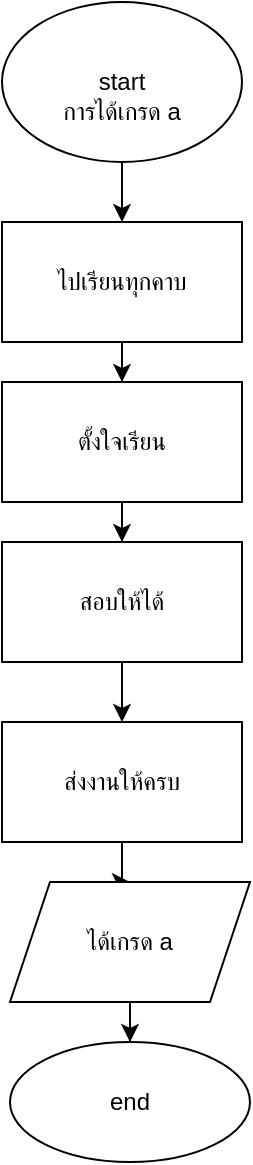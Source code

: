 <mxfile version="20.3.0" type="device"><diagram id="fdcLzZ0jpdYL74L5xRU4" name="Page-1"><mxGraphModel dx="1197" dy="600" grid="1" gridSize="10" guides="1" tooltips="1" connect="1" arrows="1" fold="1" page="1" pageScale="1" pageWidth="827" pageHeight="1169" math="0" shadow="0"><root><mxCell id="0"/><mxCell id="1" parent="0"/><mxCell id="u0xkWkEPdWTNNdAxSe8--4" value="" style="edgeStyle=orthogonalEdgeStyle;rounded=0;orthogonalLoop=1;jettySize=auto;html=1;" edge="1" parent="1" source="u0xkWkEPdWTNNdAxSe8--2" target="u0xkWkEPdWTNNdAxSe8--3"><mxGeometry relative="1" as="geometry"/></mxCell><mxCell id="u0xkWkEPdWTNNdAxSe8--2" value="&lt;br&gt;start&lt;br&gt;การได้เกรด a" style="ellipse;whiteSpace=wrap;html=1;" vertex="1" parent="1"><mxGeometry x="350" y="520" width="120" height="80" as="geometry"/></mxCell><mxCell id="u0xkWkEPdWTNNdAxSe8--6" value="" style="edgeStyle=orthogonalEdgeStyle;rounded=0;orthogonalLoop=1;jettySize=auto;html=1;" edge="1" parent="1" source="u0xkWkEPdWTNNdAxSe8--3" target="u0xkWkEPdWTNNdAxSe8--5"><mxGeometry relative="1" as="geometry"/></mxCell><mxCell id="u0xkWkEPdWTNNdAxSe8--3" value="ไปเรียนทุกคาบ" style="whiteSpace=wrap;html=1;" vertex="1" parent="1"><mxGeometry x="350" y="630" width="120" height="60" as="geometry"/></mxCell><mxCell id="u0xkWkEPdWTNNdAxSe8--8" value="" style="edgeStyle=orthogonalEdgeStyle;rounded=0;orthogonalLoop=1;jettySize=auto;html=1;" edge="1" parent="1" source="u0xkWkEPdWTNNdAxSe8--5" target="u0xkWkEPdWTNNdAxSe8--7"><mxGeometry relative="1" as="geometry"/></mxCell><mxCell id="u0xkWkEPdWTNNdAxSe8--5" value="ตั้งใจเรียน" style="whiteSpace=wrap;html=1;" vertex="1" parent="1"><mxGeometry x="350" y="710" width="120" height="60" as="geometry"/></mxCell><mxCell id="u0xkWkEPdWTNNdAxSe8--10" value="" style="edgeStyle=orthogonalEdgeStyle;rounded=0;orthogonalLoop=1;jettySize=auto;html=1;" edge="1" parent="1" source="u0xkWkEPdWTNNdAxSe8--7" target="u0xkWkEPdWTNNdAxSe8--9"><mxGeometry relative="1" as="geometry"/></mxCell><mxCell id="u0xkWkEPdWTNNdAxSe8--7" value="สอบให้ได้" style="whiteSpace=wrap;html=1;" vertex="1" parent="1"><mxGeometry x="350" y="790" width="120" height="60" as="geometry"/></mxCell><mxCell id="u0xkWkEPdWTNNdAxSe8--12" value="" style="edgeStyle=orthogonalEdgeStyle;rounded=0;orthogonalLoop=1;jettySize=auto;html=1;" edge="1" parent="1" source="u0xkWkEPdWTNNdAxSe8--9" target="u0xkWkEPdWTNNdAxSe8--11"><mxGeometry relative="1" as="geometry"/></mxCell><mxCell id="u0xkWkEPdWTNNdAxSe8--9" value="ส่งงานให้ครบ" style="whiteSpace=wrap;html=1;" vertex="1" parent="1"><mxGeometry x="350" y="880" width="120" height="60" as="geometry"/></mxCell><mxCell id="u0xkWkEPdWTNNdAxSe8--14" value="" style="edgeStyle=orthogonalEdgeStyle;rounded=0;orthogonalLoop=1;jettySize=auto;html=1;" edge="1" parent="1" source="u0xkWkEPdWTNNdAxSe8--11" target="u0xkWkEPdWTNNdAxSe8--13"><mxGeometry relative="1" as="geometry"/></mxCell><mxCell id="u0xkWkEPdWTNNdAxSe8--11" value="ได้เกรด a" style="shape=parallelogram;perimeter=parallelogramPerimeter;whiteSpace=wrap;html=1;fixedSize=1;" vertex="1" parent="1"><mxGeometry x="354" y="960" width="120" height="60" as="geometry"/></mxCell><mxCell id="u0xkWkEPdWTNNdAxSe8--13" value="end" style="ellipse;whiteSpace=wrap;html=1;" vertex="1" parent="1"><mxGeometry x="354" y="1040" width="120" height="60" as="geometry"/></mxCell></root></mxGraphModel></diagram></mxfile>